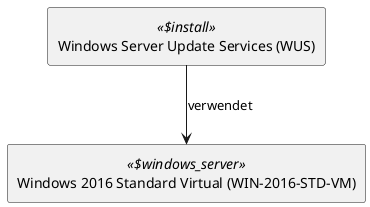 @startuml


skinparam monochrome true
skinparam componentStyle uml2



show stereotype

rectangle Windows__F_Server__F_Update__F_Services__F___N_WUS__O_ as "Windows Server Update Services (WUS)" <<$install>> {
}

rectangle Windows__F_2016__F_Standard__F_Virtual__F___N_WIN__S_2016__S_STD__S_VM__O_ as "Windows 2016 Standard Virtual (WIN-2016-STD-VM)" <<$windows_server>> {
}
Windows__F_Server__F_Update__F_Services__F___N_WUS__O_ -down-> Windows__F_2016__F_Standard__F_Virtual__F___N_WIN__S_2016__S_STD__S_VM__O_ : verwendet 

' Begin Protected Region [[layouting]]

' End Protected Region   [[layouting]]

@enduml
' Actifsource ID=[dc5bfacd-eaac-11e8-88d3-bfc6b992bdec,0110af5f-0e1a-11e9-8b4c-f9aec93d8b56,Hash]
